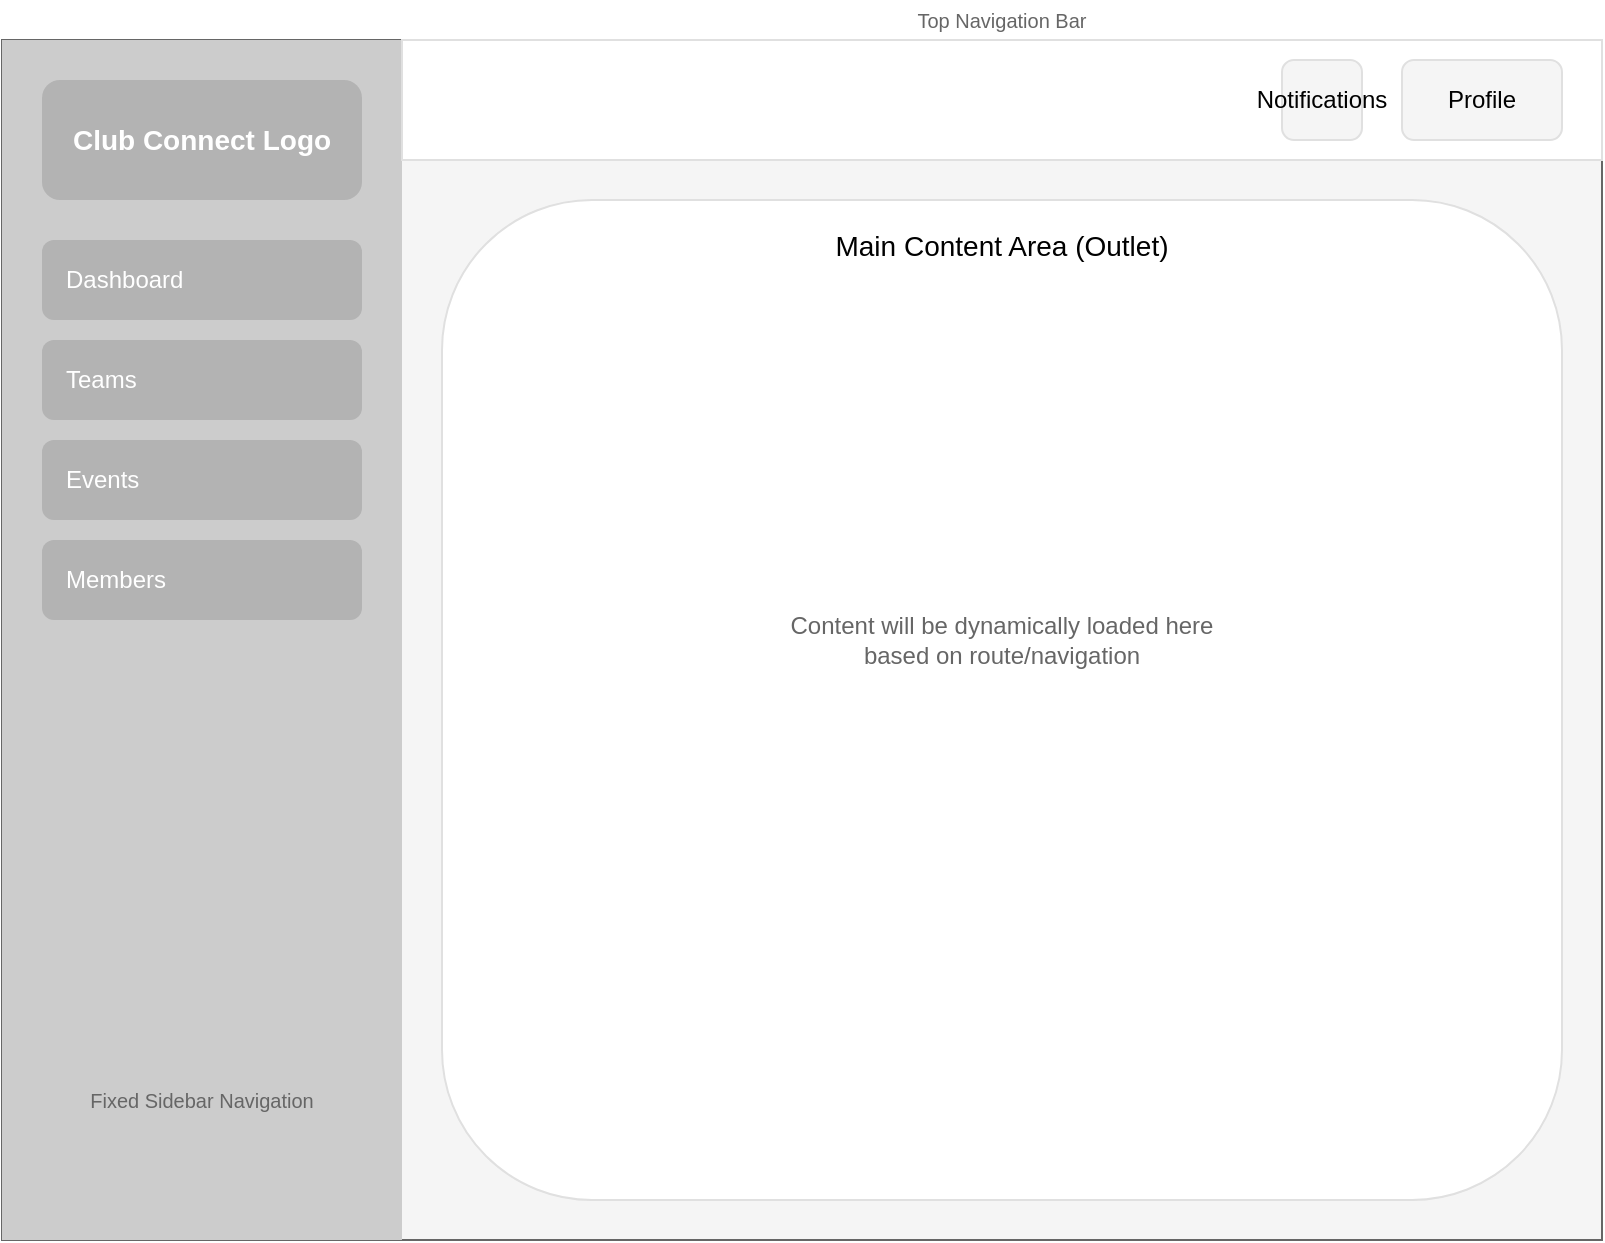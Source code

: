 <mxfile>
    <diagram id="k71Dr1M4Yy5hHqV58eGu" name="Page-1">
        <mxGraphModel dx="1084" dy="838" grid="1" gridSize="10" guides="1" tooltips="1" connect="1" arrows="1" fold="1" page="1" pageScale="1" pageWidth="850" pageHeight="1100" math="0" shadow="0">
            <root>
                <mxCell id="0"/>
                <mxCell id="1" parent="0"/>
                <mxCell id="2" value="" style="rounded=0;whiteSpace=wrap;html=1;fillColor=#f5f5f5;strokeColor=#666666;" parent="1" vertex="1">
                    <mxGeometry x="40" y="40" width="800" height="600" as="geometry"/>
                </mxCell>
                <mxCell id="3" value="" style="rounded=0;whiteSpace=wrap;html=1;fillColor=#CCCCCC;strokeColor=none;" parent="1" vertex="1">
                    <mxGeometry x="40" y="40" width="200" height="600" as="geometry"/>
                </mxCell>
                <mxCell id="4" value="Club Connect Logo" style="rounded=1;whiteSpace=wrap;html=1;fillColor=#B3B3B3;strokeColor=none;fontColor=#ffffff;fontSize=14;fontStyle=1" parent="1" vertex="1">
                    <mxGeometry x="60" y="60" width="160" height="60" as="geometry"/>
                </mxCell>
                <mxCell id="5" value="Dashboard" style="rounded=1;whiteSpace=wrap;html=1;align=left;spacingLeft=10;fillColor=#B3B3B3;strokeColor=none;fontColor=#ffffff;" parent="1" vertex="1">
                    <mxGeometry x="60" y="140" width="160" height="40" as="geometry"/>
                </mxCell>
                <mxCell id="6" value="Teams" style="rounded=1;whiteSpace=wrap;html=1;align=left;spacingLeft=10;fillColor=#B3B3B3;strokeColor=none;fontColor=#ffffff;" parent="1" vertex="1">
                    <mxGeometry x="60" y="190" width="160" height="40" as="geometry"/>
                </mxCell>
                <mxCell id="7" value="Events" style="rounded=1;whiteSpace=wrap;html=1;align=left;spacingLeft=10;fillColor=#B3B3B3;strokeColor=none;fontColor=#ffffff;" parent="1" vertex="1">
                    <mxGeometry x="60" y="240" width="160" height="40" as="geometry"/>
                </mxCell>
                <mxCell id="8" value="Members" style="rounded=1;whiteSpace=wrap;html=1;align=left;spacingLeft=10;fillColor=#B3B3B3;strokeColor=none;fontColor=#ffffff;" parent="1" vertex="1">
                    <mxGeometry x="60" y="290" width="160" height="40" as="geometry"/>
                </mxCell>
                <mxCell id="9" value="" style="rounded=0;whiteSpace=wrap;html=1;fillColor=#ffffff;strokeColor=#e0e0e0;" parent="1" vertex="1">
                    <mxGeometry x="240" y="40" width="600" height="60" as="geometry"/>
                </mxCell>
                <mxCell id="11" value="Notifications" style="rounded=1;whiteSpace=wrap;html=1;fillColor=#f5f5f5;strokeColor=#e0e0e0;fontColor=#000000;" parent="1" vertex="1">
                    <mxGeometry x="680" y="50" width="40" height="40" as="geometry"/>
                </mxCell>
                <mxCell id="12" value="Profile" style="rounded=1;whiteSpace=wrap;html=1;fillColor=#f5f5f5;strokeColor=#e0e0e0;fontColor=#000000;" parent="1" vertex="1">
                    <mxGeometry x="740" y="50" width="80" height="40" as="geometry"/>
                </mxCell>
                <mxCell id="13" value="Main Content Area (Outlet)" style="rounded=1;whiteSpace=wrap;html=1;fillColor=#ffffff;strokeColor=#e0e0e0;fontSize=14;verticalAlign=top;spacing=10;" parent="1" vertex="1">
                    <mxGeometry x="260" y="120" width="560" height="500" as="geometry"/>
                </mxCell>
                <mxCell id="14" value="Content will be dynamically loaded here&#10;based on route/navigation" style="text;html=1;strokeColor=none;fillColor=none;align=center;verticalAlign=middle;whiteSpace=wrap;rounded=0;fontSize=12;fontColor=#666666;" parent="1" vertex="1">
                    <mxGeometry x="280" y="320" width="520" height="40" as="geometry"/>
                </mxCell>
                <mxCell id="15" value="Fixed Sidebar Navigation" style="text;html=1;strokeColor=none;fillColor=none;align=center;verticalAlign=middle;whiteSpace=wrap;rounded=0;fontSize=10;fontColor=#666666;" parent="1" vertex="1">
                    <mxGeometry x="60" y="560" width="160" height="20" as="geometry"/>
                </mxCell>
                <mxCell id="16" value="Top Navigation Bar" style="text;html=1;strokeColor=none;fillColor=none;align=center;verticalAlign=middle;whiteSpace=wrap;rounded=0;fontSize=10;fontColor=#666666;" parent="1" vertex="1">
                    <mxGeometry x="460" y="20" width="160" height="20" as="geometry"/>
                </mxCell>
            </root>
        </mxGraphModel>
    </diagram>
</mxfile>